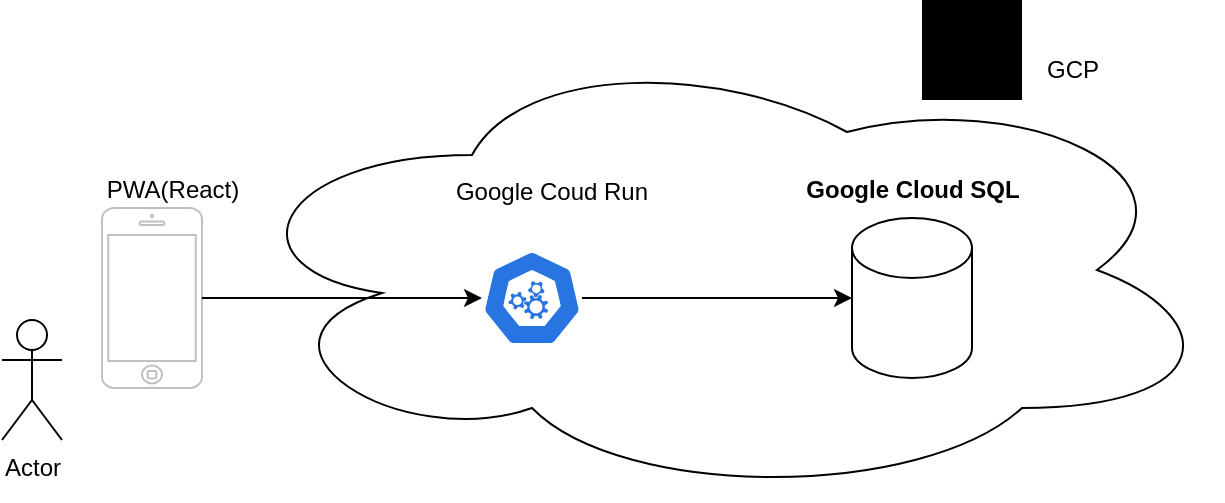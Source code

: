 <mxfile version="26.2.15">
  <diagram name="ページ1" id="yZgU_St6Hs6ONYUSl4Fl">
    <mxGraphModel dx="1426" dy="743" grid="1" gridSize="10" guides="1" tooltips="1" connect="1" arrows="1" fold="1" page="1" pageScale="1" pageWidth="827" pageHeight="1169" math="0" shadow="0">
      <root>
        <mxCell id="0" />
        <mxCell id="1" parent="0" />
        <mxCell id="yZ0nrVVDAWK3LVSV0sXl-15" value="" style="ellipse;shape=cloud;whiteSpace=wrap;html=1;" vertex="1" parent="1">
          <mxGeometry x="200" y="80" width="500" height="230" as="geometry" />
        </mxCell>
        <mxCell id="yZ0nrVVDAWK3LVSV0sXl-1" value="Actor" style="shape=umlActor;verticalLabelPosition=bottom;verticalAlign=top;html=1;outlineConnect=0;" vertex="1" parent="1">
          <mxGeometry x="90" y="220" width="30" height="60" as="geometry" />
        </mxCell>
        <mxCell id="yZ0nrVVDAWK3LVSV0sXl-3" value="" style="html=1;verticalLabelPosition=bottom;labelBackgroundColor=#ffffff;verticalAlign=top;shadow=0;dashed=0;strokeWidth=1;shape=mxgraph.ios7.misc.iphone;strokeColor=#c0c0c0;flipH=0;flipV=0;" vertex="1" parent="1">
          <mxGeometry x="140" y="164" width="50" height="90" as="geometry" />
        </mxCell>
        <mxCell id="yZ0nrVVDAWK3LVSV0sXl-4" value="PWA(React)" style="text;html=1;align=center;verticalAlign=middle;resizable=0;points=[];autosize=1;strokeColor=none;fillColor=none;" vertex="1" parent="1">
          <mxGeometry x="130" y="140" width="90" height="30" as="geometry" />
        </mxCell>
        <mxCell id="yZ0nrVVDAWK3LVSV0sXl-5" value="" style="sketch=0;verticalLabelPosition=bottom;sketch=0;aspect=fixed;html=1;verticalAlign=top;strokeColor=none;fillColor=#000000;align=center;outlineConnect=0;pointerEvents=1;shape=mxgraph.citrix2.authentication_google;" vertex="1" parent="1">
          <mxGeometry x="550" y="60" width="50" height="50" as="geometry" />
        </mxCell>
        <mxCell id="yZ0nrVVDAWK3LVSV0sXl-6" value="GCP" style="text;html=1;align=center;verticalAlign=middle;resizable=0;points=[];autosize=1;strokeColor=none;fillColor=none;" vertex="1" parent="1">
          <mxGeometry x="600" y="80" width="50" height="30" as="geometry" />
        </mxCell>
        <mxCell id="yZ0nrVVDAWK3LVSV0sXl-13" style="edgeStyle=orthogonalEdgeStyle;rounded=0;orthogonalLoop=1;jettySize=auto;html=1;strokeColor=default;" edge="1" parent="1" source="yZ0nrVVDAWK3LVSV0sXl-8" target="yZ0nrVVDAWK3LVSV0sXl-11">
          <mxGeometry relative="1" as="geometry" />
        </mxCell>
        <mxCell id="yZ0nrVVDAWK3LVSV0sXl-8" value="" style="aspect=fixed;sketch=0;html=1;dashed=0;whitespace=wrap;verticalLabelPosition=bottom;verticalAlign=top;fillColor=#2875E2;strokeColor=#ffffff;points=[[0.005,0.63,0],[0.1,0.2,0],[0.9,0.2,0],[0.5,0,0],[0.995,0.63,0],[0.72,0.99,0],[0.5,1,0],[0.28,0.99,0]];shape=mxgraph.kubernetes.icon2;prIcon=api;flipH=0;flipV=0;" vertex="1" parent="1">
          <mxGeometry x="330" y="185" width="50" height="48" as="geometry" />
        </mxCell>
        <mxCell id="yZ0nrVVDAWK3LVSV0sXl-9" value="Google Coud Run" style="text;align=center;verticalAlign=middle;resizable=0;points=[];autosize=1;strokeColor=none;fillColor=none;" vertex="1" parent="1">
          <mxGeometry x="305" y="140" width="120" height="30" as="geometry" />
        </mxCell>
        <mxCell id="yZ0nrVVDAWK3LVSV0sXl-11" value="" style="shape=cylinder3;whiteSpace=wrap;html=1;boundedLbl=1;backgroundOutline=1;size=15;flipH=0;flipV=0;" vertex="1" parent="1">
          <mxGeometry x="515" y="169" width="60" height="80" as="geometry" />
        </mxCell>
        <mxCell id="yZ0nrVVDAWK3LVSV0sXl-12" value="&lt;p&gt;&lt;b&gt;Google Cloud SQL&lt;/b&gt;&lt;/p&gt;" style="text;html=1;align=center;verticalAlign=middle;resizable=0;points=[];autosize=1;strokeColor=none;fillColor=none;" vertex="1" parent="1">
          <mxGeometry x="480" y="130" width="130" height="50" as="geometry" />
        </mxCell>
        <mxCell id="yZ0nrVVDAWK3LVSV0sXl-14" style="edgeStyle=orthogonalEdgeStyle;rounded=0;orthogonalLoop=1;jettySize=auto;html=1;entryX=0;entryY=0.5;entryDx=0;entryDy=0;entryPerimeter=0;" edge="1" parent="1" source="yZ0nrVVDAWK3LVSV0sXl-3" target="yZ0nrVVDAWK3LVSV0sXl-8">
          <mxGeometry relative="1" as="geometry">
            <mxPoint x="300" y="210" as="targetPoint" />
          </mxGeometry>
        </mxCell>
      </root>
    </mxGraphModel>
  </diagram>
</mxfile>

